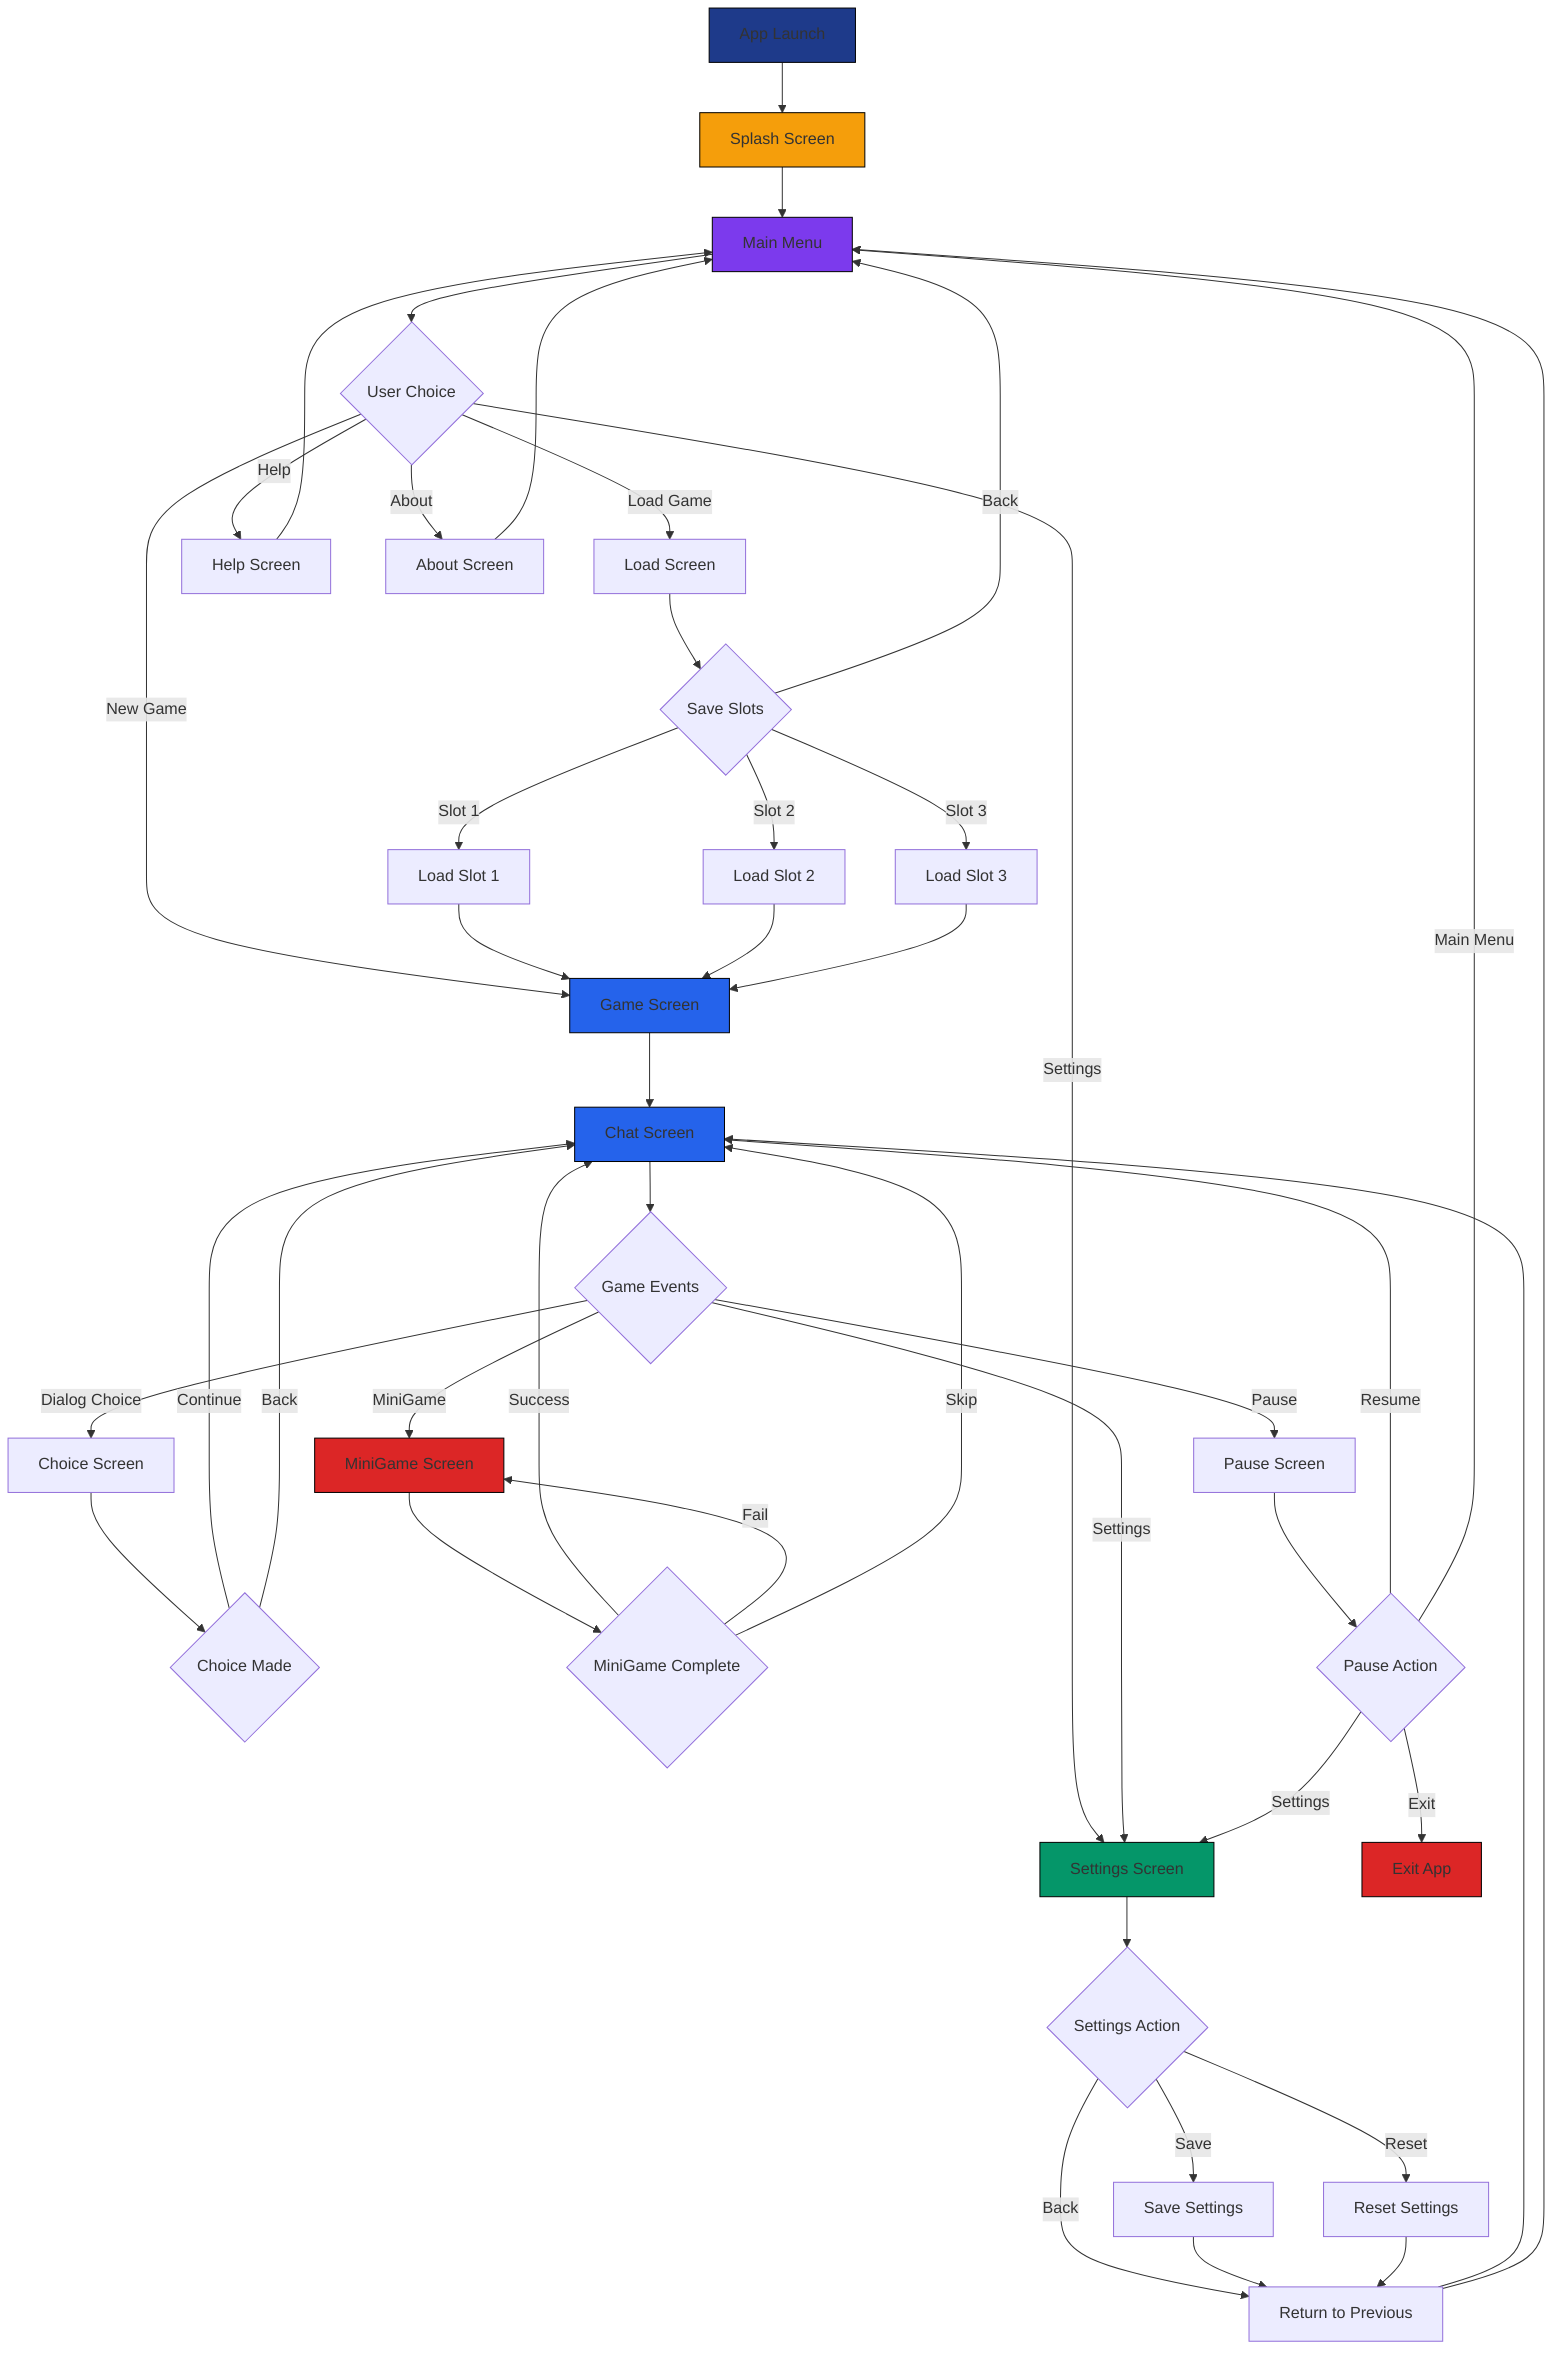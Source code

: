 graph TD
    A[App Launch] --> B[Splash Screen]
    B --> C[Main Menu]
    
    C --> D{User Choice}
    D -->|New Game| E[Game Screen]
    D -->|Load Game| F[Load Screen]
    D -->|Settings| G[Settings Screen]
    D -->|Help| H[Help Screen]
    D -->|About| I[About Screen]
    
    E --> J[Chat Screen]
    J --> K{Game Events}
    K -->|Dialog Choice| L[Choice Screen]
    K -->|MiniGame| M[MiniGame Screen]
    K -->|Settings| G
    K -->|Pause| N[Pause Screen]
    
    F --> O{Save Slots}
    O -->|Slot 1| P[Load Slot 1]
    O -->|Slot 2| Q[Load Slot 2]
    O -->|Slot 3| R[Load Slot 3]
    O -->|Back| C
    
    P --> E
    Q --> E
    R --> E
    
    L --> S{Choice Made}
    S -->|Continue| J
    S -->|Back| J
    
    M --> T{MiniGame Complete}
    T -->|Success| J
    T -->|Fail| M
    T -->|Skip| J
    
    N --> U{Pause Action}
    U -->|Resume| J
    U -->|Settings| G
    U -->|Main Menu| C
    U -->|Exit| V[Exit App]
    
    G --> W{Settings Action}
    W -->|Save| X[Save Settings]
    W -->|Reset| Y[Reset Settings]
    W -->|Back| Z[Return to Previous]
    
    X --> Z
    Y --> Z
    Z --> J
    Z --> C
    
    H --> C
    I --> C
    
    style A fill:#1E3A8A,stroke:#000000
    style B fill:#F59E0B,stroke:#000000
    style C fill:#7C3AED,stroke:#000000
    style E fill:#2563EB,stroke:#000000
    style J fill:#2563EB,stroke:#000000
    style M fill:#DC2626,stroke:#000000
    style G fill:#059669,stroke:#000000
    style V fill:#DC2626,stroke:#000000